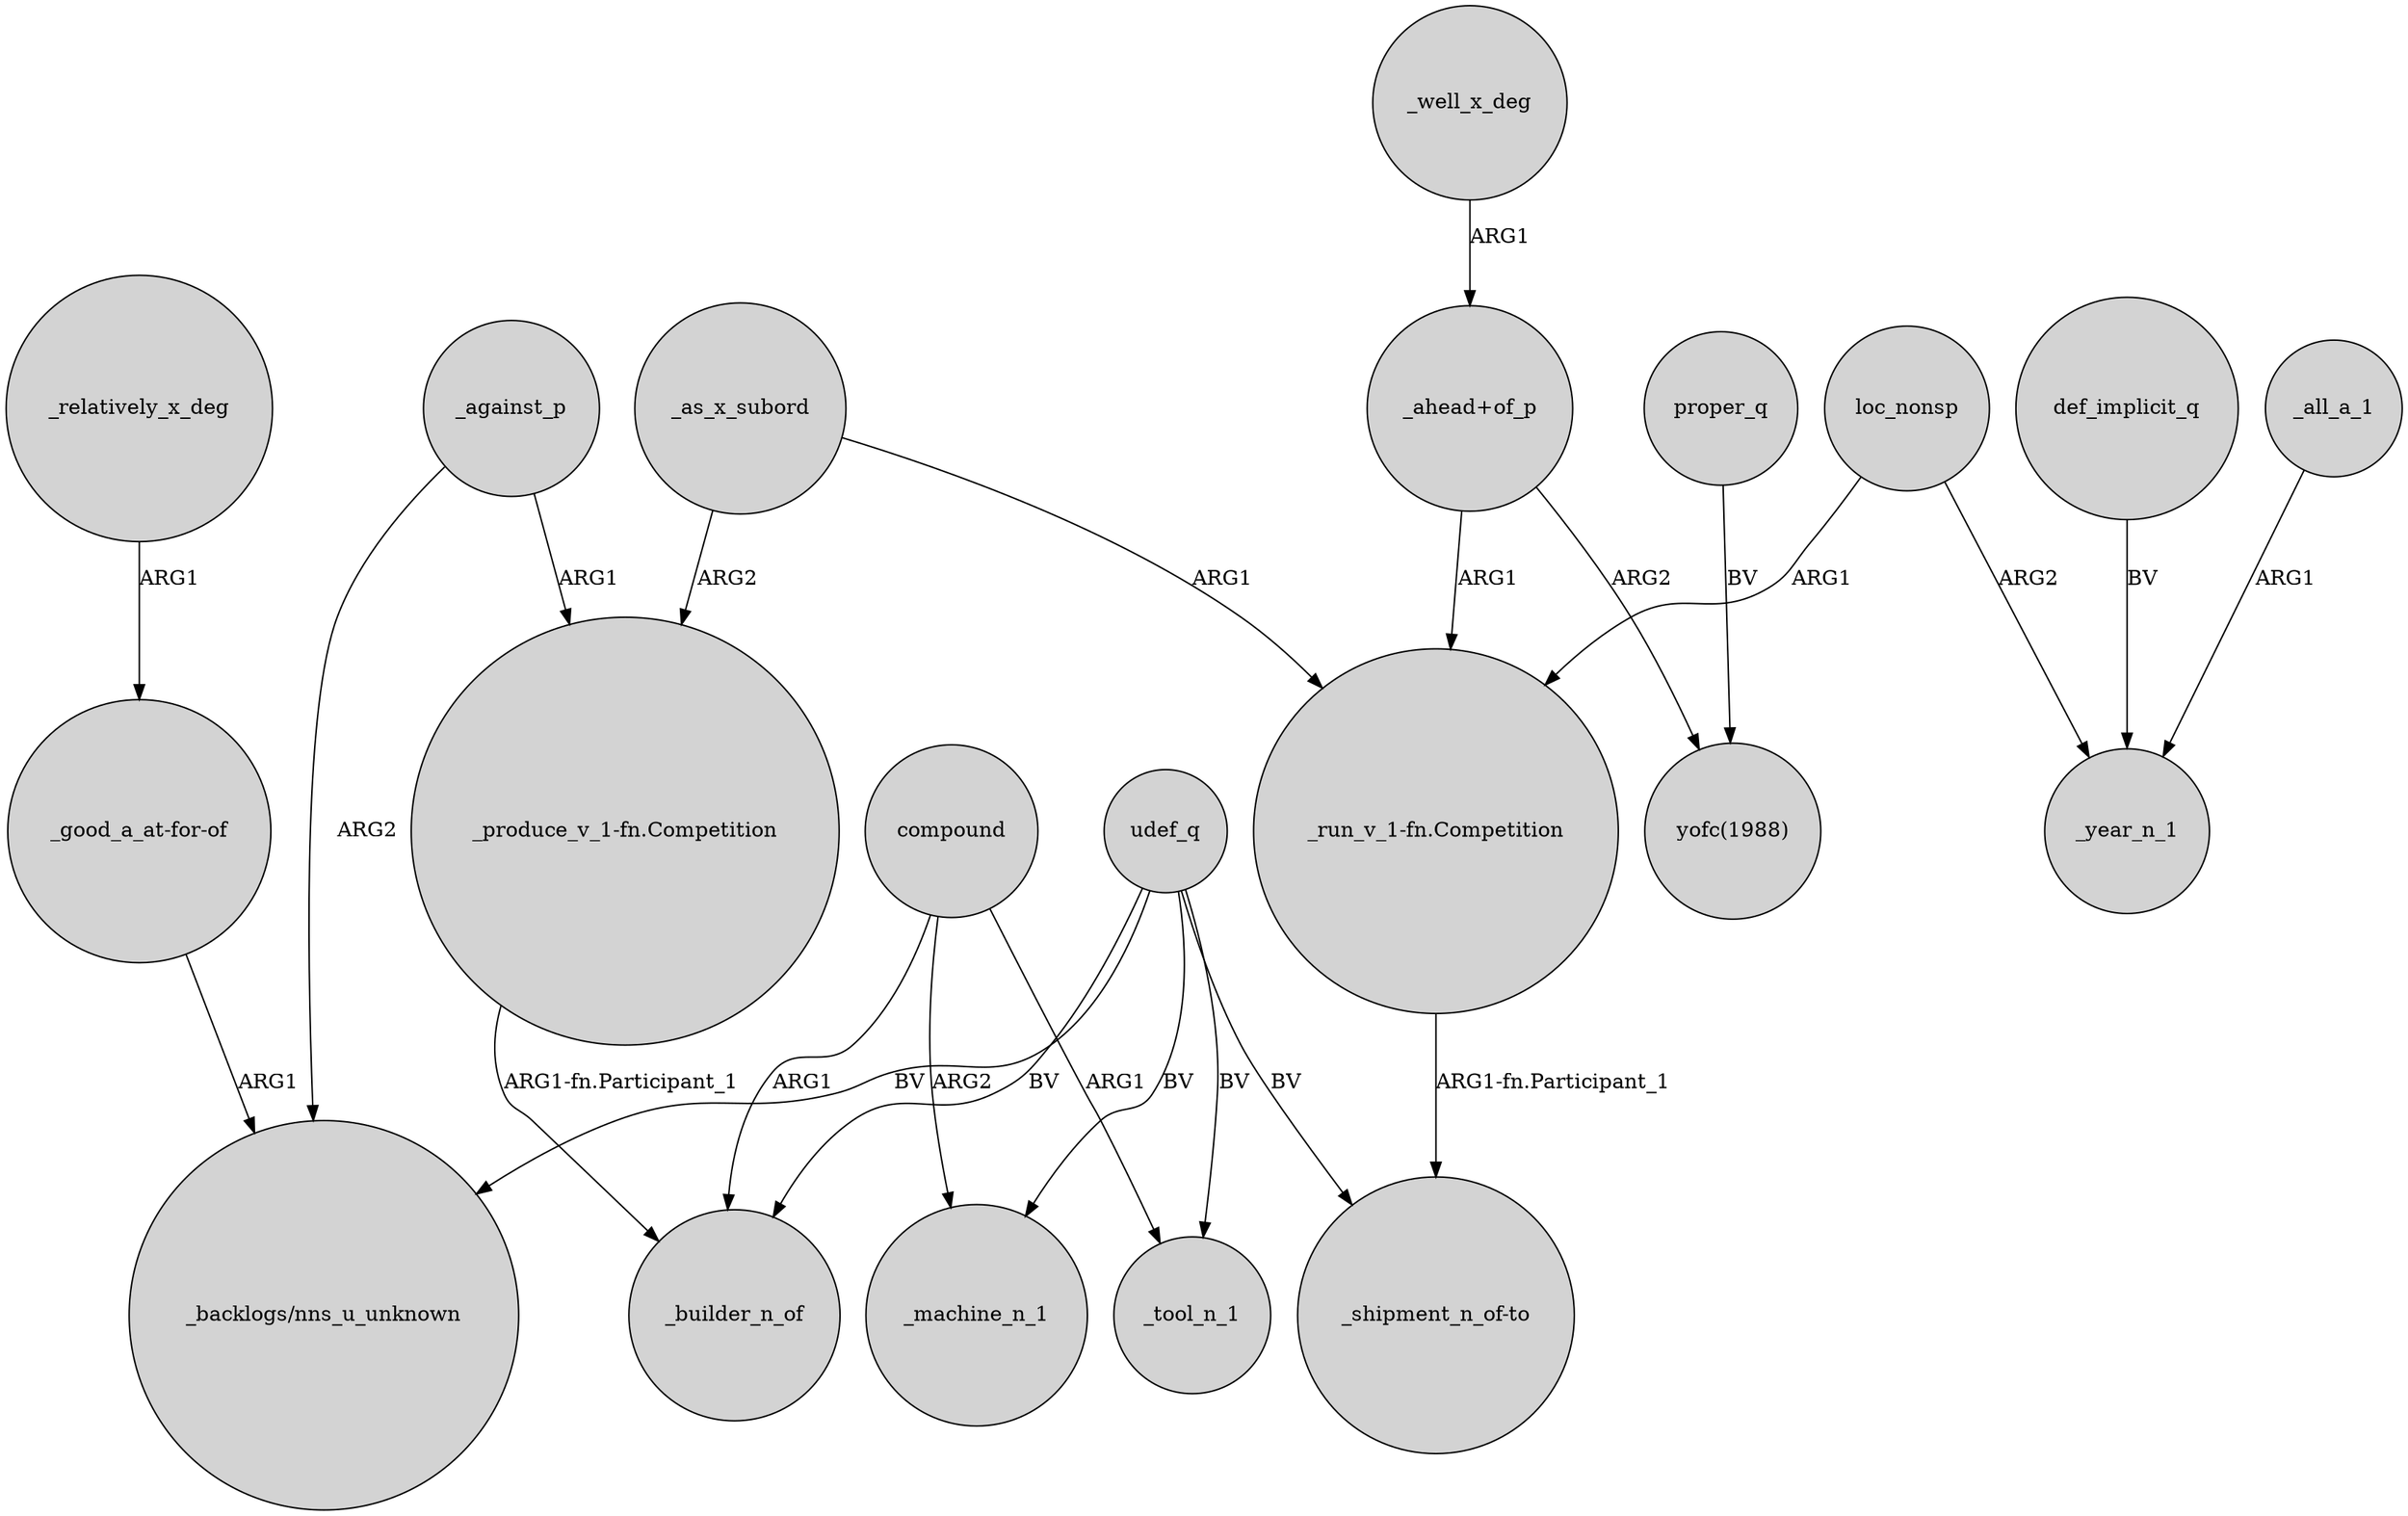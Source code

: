 digraph {
	node [shape=circle style=filled]
	_as_x_subord -> "_run_v_1-fn.Competition" [label=ARG1]
	udef_q -> "_backlogs/nns_u_unknown" [label=BV]
	compound -> _tool_n_1 [label=ARG1]
	_against_p -> "_backlogs/nns_u_unknown" [label=ARG2]
	_relatively_x_deg -> "_good_a_at-for-of" [label=ARG1]
	"_run_v_1-fn.Competition" -> "_shipment_n_of-to" [label="ARG1-fn.Participant_1"]
	_as_x_subord -> "_produce_v_1-fn.Competition" [label=ARG2]
	"_ahead+of_p" -> "_run_v_1-fn.Competition" [label=ARG1]
	"_good_a_at-for-of" -> "_backlogs/nns_u_unknown" [label=ARG1]
	def_implicit_q -> _year_n_1 [label=BV]
	"_produce_v_1-fn.Competition" -> _builder_n_of [label="ARG1-fn.Participant_1"]
	loc_nonsp -> "_run_v_1-fn.Competition" [label=ARG1]
	_well_x_deg -> "_ahead+of_p" [label=ARG1]
	loc_nonsp -> _year_n_1 [label=ARG2]
	compound -> _builder_n_of [label=ARG1]
	udef_q -> _machine_n_1 [label=BV]
	proper_q -> "yofc(1988)" [label=BV]
	udef_q -> _builder_n_of [label=BV]
	_against_p -> "_produce_v_1-fn.Competition" [label=ARG1]
	"_ahead+of_p" -> "yofc(1988)" [label=ARG2]
	compound -> _machine_n_1 [label=ARG2]
	_all_a_1 -> _year_n_1 [label=ARG1]
	udef_q -> _tool_n_1 [label=BV]
	udef_q -> "_shipment_n_of-to" [label=BV]
}
